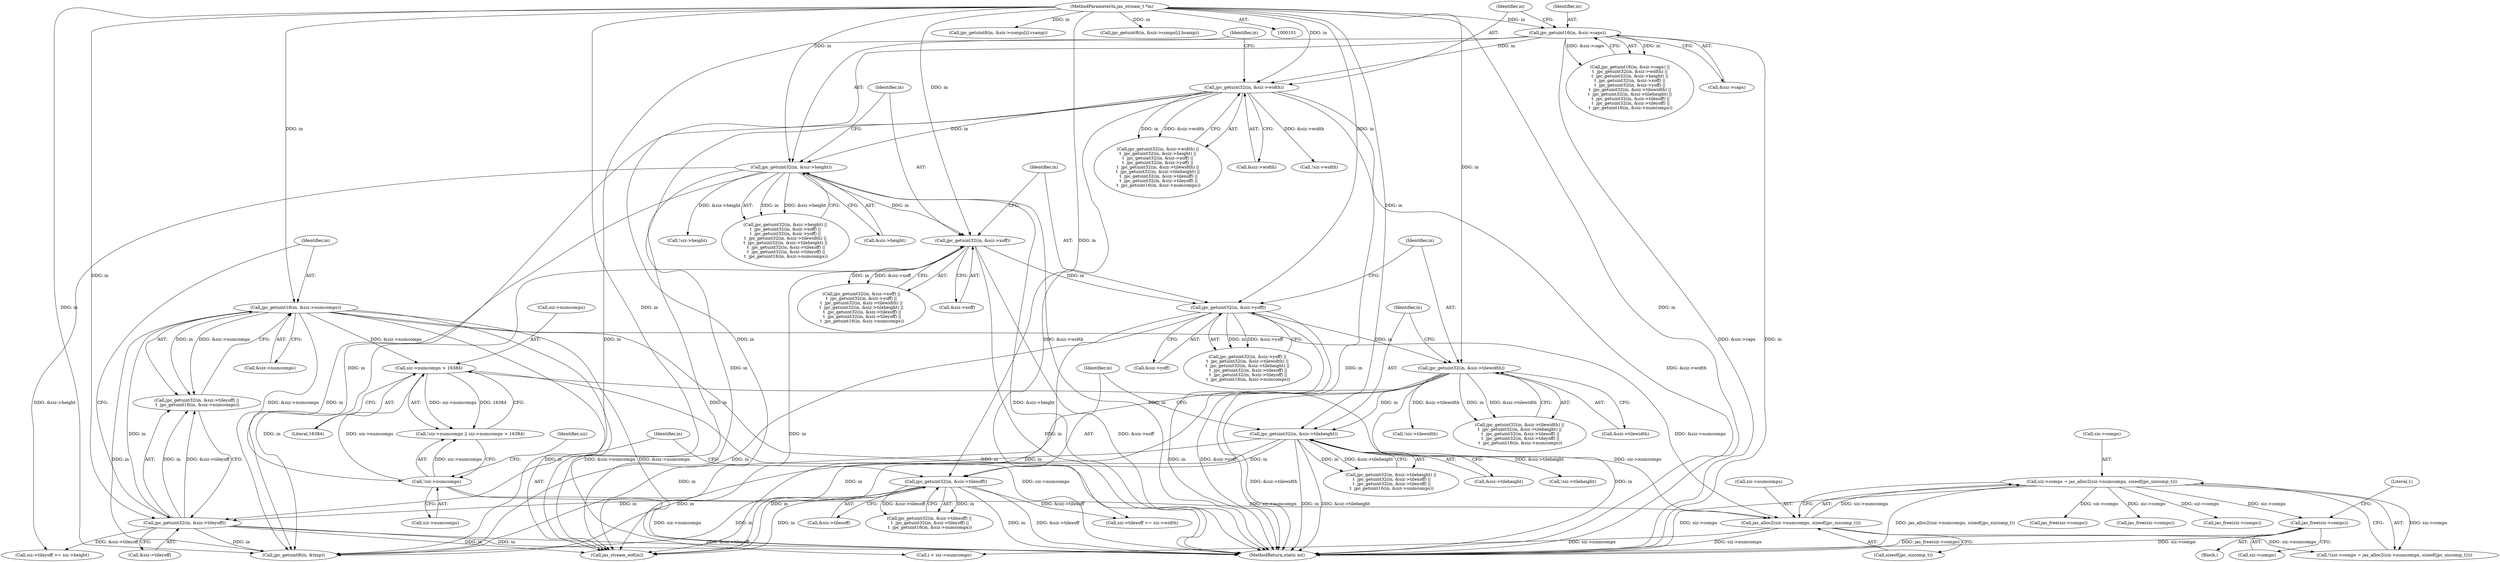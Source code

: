 digraph "1_jasper_f7038068550fba0e41e1d0c355787f1dcd5bf330@API" {
"1000307" [label="(Call,jas_free(siz->comps))"];
"1000253" [label="(Call,siz->comps = jas_alloc2(siz->numcomps, sizeof(jpc_sizcomp_t)))"];
"1000257" [label="(Call,jas_alloc2(siz->numcomps, sizeof(jpc_sizcomp_t)))"];
"1000184" [label="(Call,jpc_getuint16(in, &siz->numcomps))"];
"1000178" [label="(Call,jpc_getuint32(in, &siz->tileyoff))"];
"1000171" [label="(Call,jpc_getuint32(in, &siz->tilexoff))"];
"1000164" [label="(Call,jpc_getuint32(in, &siz->tileheight))"];
"1000157" [label="(Call,jpc_getuint32(in, &siz->tilewidth))"];
"1000150" [label="(Call,jpc_getuint32(in, &siz->yoff))"];
"1000143" [label="(Call,jpc_getuint32(in, &siz->xoff))"];
"1000136" [label="(Call,jpc_getuint32(in, &siz->height))"];
"1000129" [label="(Call,jpc_getuint32(in, &siz->width))"];
"1000122" [label="(Call,jpc_getuint16(in, &siz->caps))"];
"1000104" [label="(MethodParameterIn,jas_stream_t *in)"];
"1000220" [label="(Call,siz->numcomps > 16384)"];
"1000216" [label="(Call,!siz->numcomps)"];
"1000271" [label="(Call,i < siz->numcomps)"];
"1000165" [label="(Identifier,in)"];
"1000177" [label="(Call,jpc_getuint32(in, &siz->tileyoff) ||\n \t  jpc_getuint16(in, &siz->numcomps))"];
"1000281" [label="(Call,jpc_getuint8(in, &tmp))"];
"1000381" [label="(Call,jas_free(siz->comps))"];
"1000254" [label="(Call,siz->comps)"];
"1000164" [label="(Call,jpc_getuint32(in, &siz->tileheight))"];
"1000231" [label="(Call,siz->tilexoff >= siz->width)"];
"1000122" [label="(Call,jpc_getuint16(in, &siz->caps))"];
"1000296" [label="(Call,jpc_getuint8(in, &siz->comps[i].vsamp))"];
"1000179" [label="(Identifier,in)"];
"1000170" [label="(Call,jpc_getuint32(in, &siz->tilexoff) ||\n \t  jpc_getuint32(in, &siz->tileyoff) ||\n \t  jpc_getuint16(in, &siz->numcomps))"];
"1000145" [label="(Call,&siz->xoff)"];
"1000415" [label="(Call,jas_stream_eof(in))"];
"1000307" [label="(Call,jas_free(siz->comps))"];
"1000180" [label="(Call,&siz->tileyoff)"];
"1000222" [label="(Identifier,siz)"];
"1000166" [label="(Call,&siz->tileheight)"];
"1000152" [label="(Call,&siz->yoff)"];
"1000144" [label="(Identifier,in)"];
"1000206" [label="(Call,!siz->tilewidth)"];
"1000173" [label="(Call,&siz->tilexoff)"];
"1000211" [label="(Call,!siz->tileheight)"];
"1000128" [label="(Call,jpc_getuint32(in, &siz->width) ||\n\t  jpc_getuint32(in, &siz->height) ||\n\t  jpc_getuint32(in, &siz->xoff) ||\n\t  jpc_getuint32(in, &siz->yoff) ||\n\t  jpc_getuint32(in, &siz->tilewidth) ||\n\t  jpc_getuint32(in, &siz->tileheight) ||\n \t  jpc_getuint32(in, &siz->tilexoff) ||\n \t  jpc_getuint32(in, &siz->tileyoff) ||\n \t  jpc_getuint16(in, &siz->numcomps))"];
"1000286" [label="(Call,jpc_getuint8(in, &siz->comps[i].hsamp))"];
"1000252" [label="(Call,!(siz->comps = jas_alloc2(siz->numcomps, sizeof(jpc_sizcomp_t))))"];
"1000158" [label="(Identifier,in)"];
"1000313" [label="(Literal,1)"];
"1000224" [label="(Literal,16384)"];
"1000344" [label="(Call,jas_free(siz->comps))"];
"1000427" [label="(MethodReturn,static int)"];
"1000418" [label="(Call,jas_free(siz->comps))"];
"1000221" [label="(Call,siz->numcomps)"];
"1000186" [label="(Call,&siz->numcomps)"];
"1000151" [label="(Identifier,in)"];
"1000306" [label="(Block,)"];
"1000171" [label="(Call,jpc_getuint32(in, &siz->tilexoff))"];
"1000150" [label="(Call,jpc_getuint32(in, &siz->yoff))"];
"1000253" [label="(Call,siz->comps = jas_alloc2(siz->numcomps, sizeof(jpc_sizcomp_t)))"];
"1000136" [label="(Call,jpc_getuint32(in, &siz->height))"];
"1000178" [label="(Call,jpc_getuint32(in, &siz->tileyoff))"];
"1000131" [label="(Call,&siz->width)"];
"1000215" [label="(Call,!siz->numcomps || siz->numcomps > 16384)"];
"1000261" [label="(Call,sizeof(jpc_sizcomp_t))"];
"1000138" [label="(Call,&siz->height)"];
"1000137" [label="(Identifier,in)"];
"1000129" [label="(Call,jpc_getuint32(in, &siz->width))"];
"1000149" [label="(Call,jpc_getuint32(in, &siz->yoff) ||\n\t  jpc_getuint32(in, &siz->tilewidth) ||\n\t  jpc_getuint32(in, &siz->tileheight) ||\n \t  jpc_getuint32(in, &siz->tilexoff) ||\n \t  jpc_getuint32(in, &siz->tileyoff) ||\n \t  jpc_getuint16(in, &siz->numcomps))"];
"1000121" [label="(Call,jpc_getuint16(in, &siz->caps) ||\n\t  jpc_getuint32(in, &siz->width) ||\n\t  jpc_getuint32(in, &siz->height) ||\n\t  jpc_getuint32(in, &siz->xoff) ||\n\t  jpc_getuint32(in, &siz->yoff) ||\n\t  jpc_getuint32(in, &siz->tilewidth) ||\n\t  jpc_getuint32(in, &siz->tileheight) ||\n \t  jpc_getuint32(in, &siz->tilexoff) ||\n \t  jpc_getuint32(in, &siz->tileyoff) ||\n \t  jpc_getuint16(in, &siz->numcomps))"];
"1000217" [label="(Call,siz->numcomps)"];
"1000143" [label="(Call,jpc_getuint32(in, &siz->xoff))"];
"1000185" [label="(Identifier,in)"];
"1000142" [label="(Call,jpc_getuint32(in, &siz->xoff) ||\n\t  jpc_getuint32(in, &siz->yoff) ||\n\t  jpc_getuint32(in, &siz->tilewidth) ||\n\t  jpc_getuint32(in, &siz->tileheight) ||\n \t  jpc_getuint32(in, &siz->tilexoff) ||\n \t  jpc_getuint32(in, &siz->tileyoff) ||\n \t  jpc_getuint16(in, &siz->numcomps))"];
"1000308" [label="(Call,siz->comps)"];
"1000216" [label="(Call,!siz->numcomps)"];
"1000220" [label="(Call,siz->numcomps > 16384)"];
"1000104" [label="(MethodParameterIn,jas_stream_t *in)"];
"1000135" [label="(Call,jpc_getuint32(in, &siz->height) ||\n\t  jpc_getuint32(in, &siz->xoff) ||\n\t  jpc_getuint32(in, &siz->yoff) ||\n\t  jpc_getuint32(in, &siz->tilewidth) ||\n\t  jpc_getuint32(in, &siz->tileheight) ||\n \t  jpc_getuint32(in, &siz->tilexoff) ||\n \t  jpc_getuint32(in, &siz->tileyoff) ||\n \t  jpc_getuint16(in, &siz->numcomps))"];
"1000157" [label="(Call,jpc_getuint32(in, &siz->tilewidth))"];
"1000201" [label="(Call,!siz->height)"];
"1000156" [label="(Call,jpc_getuint32(in, &siz->tilewidth) ||\n\t  jpc_getuint32(in, &siz->tileheight) ||\n \t  jpc_getuint32(in, &siz->tilexoff) ||\n \t  jpc_getuint32(in, &siz->tileyoff) ||\n \t  jpc_getuint16(in, &siz->numcomps))"];
"1000130" [label="(Identifier,in)"];
"1000123" [label="(Identifier,in)"];
"1000184" [label="(Call,jpc_getuint16(in, &siz->numcomps))"];
"1000196" [label="(Call,!siz->width)"];
"1000238" [label="(Call,siz->tileyoff >= siz->height)"];
"1000159" [label="(Call,&siz->tilewidth)"];
"1000124" [label="(Call,&siz->caps)"];
"1000257" [label="(Call,jas_alloc2(siz->numcomps, sizeof(jpc_sizcomp_t)))"];
"1000258" [label="(Call,siz->numcomps)"];
"1000172" [label="(Identifier,in)"];
"1000163" [label="(Call,jpc_getuint32(in, &siz->tileheight) ||\n \t  jpc_getuint32(in, &siz->tilexoff) ||\n \t  jpc_getuint32(in, &siz->tileyoff) ||\n \t  jpc_getuint16(in, &siz->numcomps))"];
"1000307" -> "1000306"  [label="AST: "];
"1000307" -> "1000308"  [label="CFG: "];
"1000308" -> "1000307"  [label="AST: "];
"1000313" -> "1000307"  [label="CFG: "];
"1000307" -> "1000427"  [label="DDG: jas_free(siz->comps)"];
"1000307" -> "1000427"  [label="DDG: siz->comps"];
"1000253" -> "1000307"  [label="DDG: siz->comps"];
"1000253" -> "1000252"  [label="AST: "];
"1000253" -> "1000257"  [label="CFG: "];
"1000254" -> "1000253"  [label="AST: "];
"1000257" -> "1000253"  [label="AST: "];
"1000252" -> "1000253"  [label="CFG: "];
"1000253" -> "1000427"  [label="DDG: siz->comps"];
"1000253" -> "1000427"  [label="DDG: jas_alloc2(siz->numcomps, sizeof(jpc_sizcomp_t))"];
"1000253" -> "1000252"  [label="DDG: siz->comps"];
"1000257" -> "1000253"  [label="DDG: siz->numcomps"];
"1000253" -> "1000344"  [label="DDG: siz->comps"];
"1000253" -> "1000381"  [label="DDG: siz->comps"];
"1000253" -> "1000418"  [label="DDG: siz->comps"];
"1000257" -> "1000261"  [label="CFG: "];
"1000258" -> "1000257"  [label="AST: "];
"1000261" -> "1000257"  [label="AST: "];
"1000257" -> "1000427"  [label="DDG: siz->numcomps"];
"1000257" -> "1000252"  [label="DDG: siz->numcomps"];
"1000184" -> "1000257"  [label="DDG: &siz->numcomps"];
"1000220" -> "1000257"  [label="DDG: siz->numcomps"];
"1000216" -> "1000257"  [label="DDG: siz->numcomps"];
"1000257" -> "1000271"  [label="DDG: siz->numcomps"];
"1000184" -> "1000177"  [label="AST: "];
"1000184" -> "1000186"  [label="CFG: "];
"1000185" -> "1000184"  [label="AST: "];
"1000186" -> "1000184"  [label="AST: "];
"1000177" -> "1000184"  [label="CFG: "];
"1000184" -> "1000427"  [label="DDG: &siz->numcomps"];
"1000184" -> "1000427"  [label="DDG: in"];
"1000184" -> "1000177"  [label="DDG: in"];
"1000184" -> "1000177"  [label="DDG: &siz->numcomps"];
"1000178" -> "1000184"  [label="DDG: in"];
"1000104" -> "1000184"  [label="DDG: in"];
"1000184" -> "1000216"  [label="DDG: &siz->numcomps"];
"1000184" -> "1000220"  [label="DDG: &siz->numcomps"];
"1000184" -> "1000271"  [label="DDG: &siz->numcomps"];
"1000184" -> "1000281"  [label="DDG: in"];
"1000184" -> "1000415"  [label="DDG: in"];
"1000178" -> "1000177"  [label="AST: "];
"1000178" -> "1000180"  [label="CFG: "];
"1000179" -> "1000178"  [label="AST: "];
"1000180" -> "1000178"  [label="AST: "];
"1000185" -> "1000178"  [label="CFG: "];
"1000177" -> "1000178"  [label="CFG: "];
"1000178" -> "1000427"  [label="DDG: in"];
"1000178" -> "1000427"  [label="DDG: &siz->tileyoff"];
"1000178" -> "1000177"  [label="DDG: in"];
"1000178" -> "1000177"  [label="DDG: &siz->tileyoff"];
"1000171" -> "1000178"  [label="DDG: in"];
"1000104" -> "1000178"  [label="DDG: in"];
"1000178" -> "1000238"  [label="DDG: &siz->tileyoff"];
"1000178" -> "1000281"  [label="DDG: in"];
"1000178" -> "1000415"  [label="DDG: in"];
"1000171" -> "1000170"  [label="AST: "];
"1000171" -> "1000173"  [label="CFG: "];
"1000172" -> "1000171"  [label="AST: "];
"1000173" -> "1000171"  [label="AST: "];
"1000179" -> "1000171"  [label="CFG: "];
"1000170" -> "1000171"  [label="CFG: "];
"1000171" -> "1000427"  [label="DDG: in"];
"1000171" -> "1000427"  [label="DDG: &siz->tilexoff"];
"1000171" -> "1000170"  [label="DDG: in"];
"1000171" -> "1000170"  [label="DDG: &siz->tilexoff"];
"1000164" -> "1000171"  [label="DDG: in"];
"1000104" -> "1000171"  [label="DDG: in"];
"1000171" -> "1000231"  [label="DDG: &siz->tilexoff"];
"1000171" -> "1000281"  [label="DDG: in"];
"1000171" -> "1000415"  [label="DDG: in"];
"1000164" -> "1000163"  [label="AST: "];
"1000164" -> "1000166"  [label="CFG: "];
"1000165" -> "1000164"  [label="AST: "];
"1000166" -> "1000164"  [label="AST: "];
"1000172" -> "1000164"  [label="CFG: "];
"1000163" -> "1000164"  [label="CFG: "];
"1000164" -> "1000427"  [label="DDG: &siz->tileheight"];
"1000164" -> "1000427"  [label="DDG: in"];
"1000164" -> "1000163"  [label="DDG: in"];
"1000164" -> "1000163"  [label="DDG: &siz->tileheight"];
"1000157" -> "1000164"  [label="DDG: in"];
"1000104" -> "1000164"  [label="DDG: in"];
"1000164" -> "1000211"  [label="DDG: &siz->tileheight"];
"1000164" -> "1000281"  [label="DDG: in"];
"1000164" -> "1000415"  [label="DDG: in"];
"1000157" -> "1000156"  [label="AST: "];
"1000157" -> "1000159"  [label="CFG: "];
"1000158" -> "1000157"  [label="AST: "];
"1000159" -> "1000157"  [label="AST: "];
"1000165" -> "1000157"  [label="CFG: "];
"1000156" -> "1000157"  [label="CFG: "];
"1000157" -> "1000427"  [label="DDG: &siz->tilewidth"];
"1000157" -> "1000427"  [label="DDG: in"];
"1000157" -> "1000156"  [label="DDG: in"];
"1000157" -> "1000156"  [label="DDG: &siz->tilewidth"];
"1000150" -> "1000157"  [label="DDG: in"];
"1000104" -> "1000157"  [label="DDG: in"];
"1000157" -> "1000206"  [label="DDG: &siz->tilewidth"];
"1000157" -> "1000281"  [label="DDG: in"];
"1000157" -> "1000415"  [label="DDG: in"];
"1000150" -> "1000149"  [label="AST: "];
"1000150" -> "1000152"  [label="CFG: "];
"1000151" -> "1000150"  [label="AST: "];
"1000152" -> "1000150"  [label="AST: "];
"1000158" -> "1000150"  [label="CFG: "];
"1000149" -> "1000150"  [label="CFG: "];
"1000150" -> "1000427"  [label="DDG: in"];
"1000150" -> "1000427"  [label="DDG: &siz->yoff"];
"1000150" -> "1000149"  [label="DDG: in"];
"1000150" -> "1000149"  [label="DDG: &siz->yoff"];
"1000143" -> "1000150"  [label="DDG: in"];
"1000104" -> "1000150"  [label="DDG: in"];
"1000150" -> "1000281"  [label="DDG: in"];
"1000150" -> "1000415"  [label="DDG: in"];
"1000143" -> "1000142"  [label="AST: "];
"1000143" -> "1000145"  [label="CFG: "];
"1000144" -> "1000143"  [label="AST: "];
"1000145" -> "1000143"  [label="AST: "];
"1000151" -> "1000143"  [label="CFG: "];
"1000142" -> "1000143"  [label="CFG: "];
"1000143" -> "1000427"  [label="DDG: in"];
"1000143" -> "1000427"  [label="DDG: &siz->xoff"];
"1000143" -> "1000142"  [label="DDG: in"];
"1000143" -> "1000142"  [label="DDG: &siz->xoff"];
"1000136" -> "1000143"  [label="DDG: in"];
"1000104" -> "1000143"  [label="DDG: in"];
"1000143" -> "1000281"  [label="DDG: in"];
"1000143" -> "1000415"  [label="DDG: in"];
"1000136" -> "1000135"  [label="AST: "];
"1000136" -> "1000138"  [label="CFG: "];
"1000137" -> "1000136"  [label="AST: "];
"1000138" -> "1000136"  [label="AST: "];
"1000144" -> "1000136"  [label="CFG: "];
"1000135" -> "1000136"  [label="CFG: "];
"1000136" -> "1000427"  [label="DDG: &siz->height"];
"1000136" -> "1000427"  [label="DDG: in"];
"1000136" -> "1000135"  [label="DDG: in"];
"1000136" -> "1000135"  [label="DDG: &siz->height"];
"1000129" -> "1000136"  [label="DDG: in"];
"1000104" -> "1000136"  [label="DDG: in"];
"1000136" -> "1000201"  [label="DDG: &siz->height"];
"1000136" -> "1000238"  [label="DDG: &siz->height"];
"1000136" -> "1000281"  [label="DDG: in"];
"1000136" -> "1000415"  [label="DDG: in"];
"1000129" -> "1000128"  [label="AST: "];
"1000129" -> "1000131"  [label="CFG: "];
"1000130" -> "1000129"  [label="AST: "];
"1000131" -> "1000129"  [label="AST: "];
"1000137" -> "1000129"  [label="CFG: "];
"1000128" -> "1000129"  [label="CFG: "];
"1000129" -> "1000427"  [label="DDG: in"];
"1000129" -> "1000427"  [label="DDG: &siz->width"];
"1000129" -> "1000128"  [label="DDG: in"];
"1000129" -> "1000128"  [label="DDG: &siz->width"];
"1000122" -> "1000129"  [label="DDG: in"];
"1000104" -> "1000129"  [label="DDG: in"];
"1000129" -> "1000196"  [label="DDG: &siz->width"];
"1000129" -> "1000231"  [label="DDG: &siz->width"];
"1000129" -> "1000281"  [label="DDG: in"];
"1000129" -> "1000415"  [label="DDG: in"];
"1000122" -> "1000121"  [label="AST: "];
"1000122" -> "1000124"  [label="CFG: "];
"1000123" -> "1000122"  [label="AST: "];
"1000124" -> "1000122"  [label="AST: "];
"1000130" -> "1000122"  [label="CFG: "];
"1000121" -> "1000122"  [label="CFG: "];
"1000122" -> "1000427"  [label="DDG: in"];
"1000122" -> "1000427"  [label="DDG: &siz->caps"];
"1000122" -> "1000121"  [label="DDG: in"];
"1000122" -> "1000121"  [label="DDG: &siz->caps"];
"1000104" -> "1000122"  [label="DDG: in"];
"1000122" -> "1000281"  [label="DDG: in"];
"1000122" -> "1000415"  [label="DDG: in"];
"1000104" -> "1000101"  [label="AST: "];
"1000104" -> "1000427"  [label="DDG: in"];
"1000104" -> "1000281"  [label="DDG: in"];
"1000104" -> "1000286"  [label="DDG: in"];
"1000104" -> "1000296"  [label="DDG: in"];
"1000104" -> "1000415"  [label="DDG: in"];
"1000220" -> "1000215"  [label="AST: "];
"1000220" -> "1000224"  [label="CFG: "];
"1000221" -> "1000220"  [label="AST: "];
"1000224" -> "1000220"  [label="AST: "];
"1000215" -> "1000220"  [label="CFG: "];
"1000220" -> "1000427"  [label="DDG: siz->numcomps"];
"1000220" -> "1000215"  [label="DDG: siz->numcomps"];
"1000220" -> "1000215"  [label="DDG: 16384"];
"1000216" -> "1000220"  [label="DDG: siz->numcomps"];
"1000216" -> "1000215"  [label="AST: "];
"1000216" -> "1000217"  [label="CFG: "];
"1000217" -> "1000216"  [label="AST: "];
"1000222" -> "1000216"  [label="CFG: "];
"1000215" -> "1000216"  [label="CFG: "];
"1000216" -> "1000427"  [label="DDG: siz->numcomps"];
"1000216" -> "1000215"  [label="DDG: siz->numcomps"];
}
